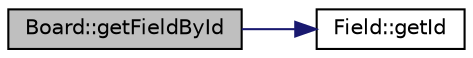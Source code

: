 digraph "Board::getFieldById"
{
 // LATEX_PDF_SIZE
  edge [fontname="Helvetica",fontsize="10",labelfontname="Helvetica",labelfontsize="10"];
  node [fontname="Helvetica",fontsize="10",shape=record];
  rankdir="LR";
  Node1 [label="Board::getFieldById",height=0.2,width=0.4,color="black", fillcolor="grey75", style="filled", fontcolor="black",tooltip=" "];
  Node1 -> Node2 [color="midnightblue",fontsize="10",style="solid",fontname="Helvetica"];
  Node2 [label="Field::getId",height=0.2,width=0.4,color="black", fillcolor="white", style="filled",URL="$class_field.html#aa3ea436b800a8078f04be2678c42f7c0",tooltip=" "];
}
